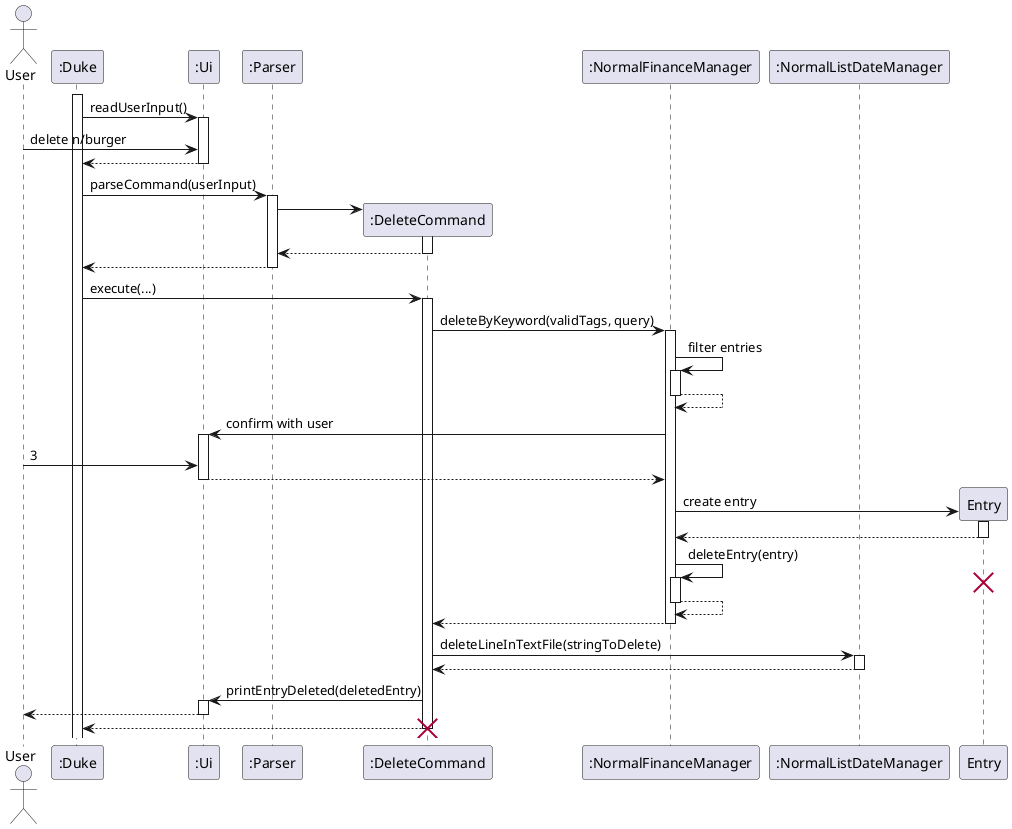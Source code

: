 @startuml
Actor User
Participant ":Duke" as Duke
Participant ":Ui" as Ui
Participant ":Parser" as Parser
Participant ":DeleteCommand" as DeleteCommand
Participant ":NormalFinanceManager" as NormalFinanceManager
Participant ":NormalListDateManager" as NormalListDataManager

activate Duke
Duke -> Ui: readUserInput()
activate Ui
User -> Ui : delete n/burger
Ui --> Duke
deactivate Ui
Duke -> Parser : parseCommand(userInput)
activate Parser
create DeleteCommand
Parser -> DeleteCommand
activate DeleteCommand
DeleteCommand --> Parser
deactivate DeleteCommand
Parser --> Duke
deactivate Parser

Duke -> DeleteCommand : execute(...)
activate DeleteCommand
DeleteCommand -> NormalFinanceManager : deleteByKeyword(validTags, query)
activate NormalFinanceManager
NormalFinanceManager -> NormalFinanceManager : filter entries
activate NormalFinanceManager
NormalFinanceManager --> NormalFinanceManager
deactivate NormalFinanceManager
NormalFinanceManager -> Ui : confirm with user
activate Ui
User -> Ui : 3
Ui --> NormalFinanceManager
deactivate Ui
create Entry
NormalFinanceManager -> Entry : create entry
activate Entry
Entry --> NormalFinanceManager
deactivate Entry
NormalFinanceManager -> NormalFinanceManager : deleteEntry(entry)
activate NormalFinanceManager
destroy Entry
NormalFinanceManager --> NormalFinanceManager
deactivate NormalFinanceManager
NormalFinanceManager --> DeleteCommand
deactivate NormalFinanceManager
DeleteCommand -> NormalListDataManager : deleteLineInTextFile(stringToDelete)
activate NormalListDataManager
NormalListDataManager --> DeleteCommand
deactivate NormalListDataManager
DeleteCommand -> Ui : printEntryDeleted(deletedEntry)
activate Ui
Ui --> User
deactivate Ui
DeleteCommand --> Duke
deactivate DeleteCommand
destroy DeleteCommand
@enduml